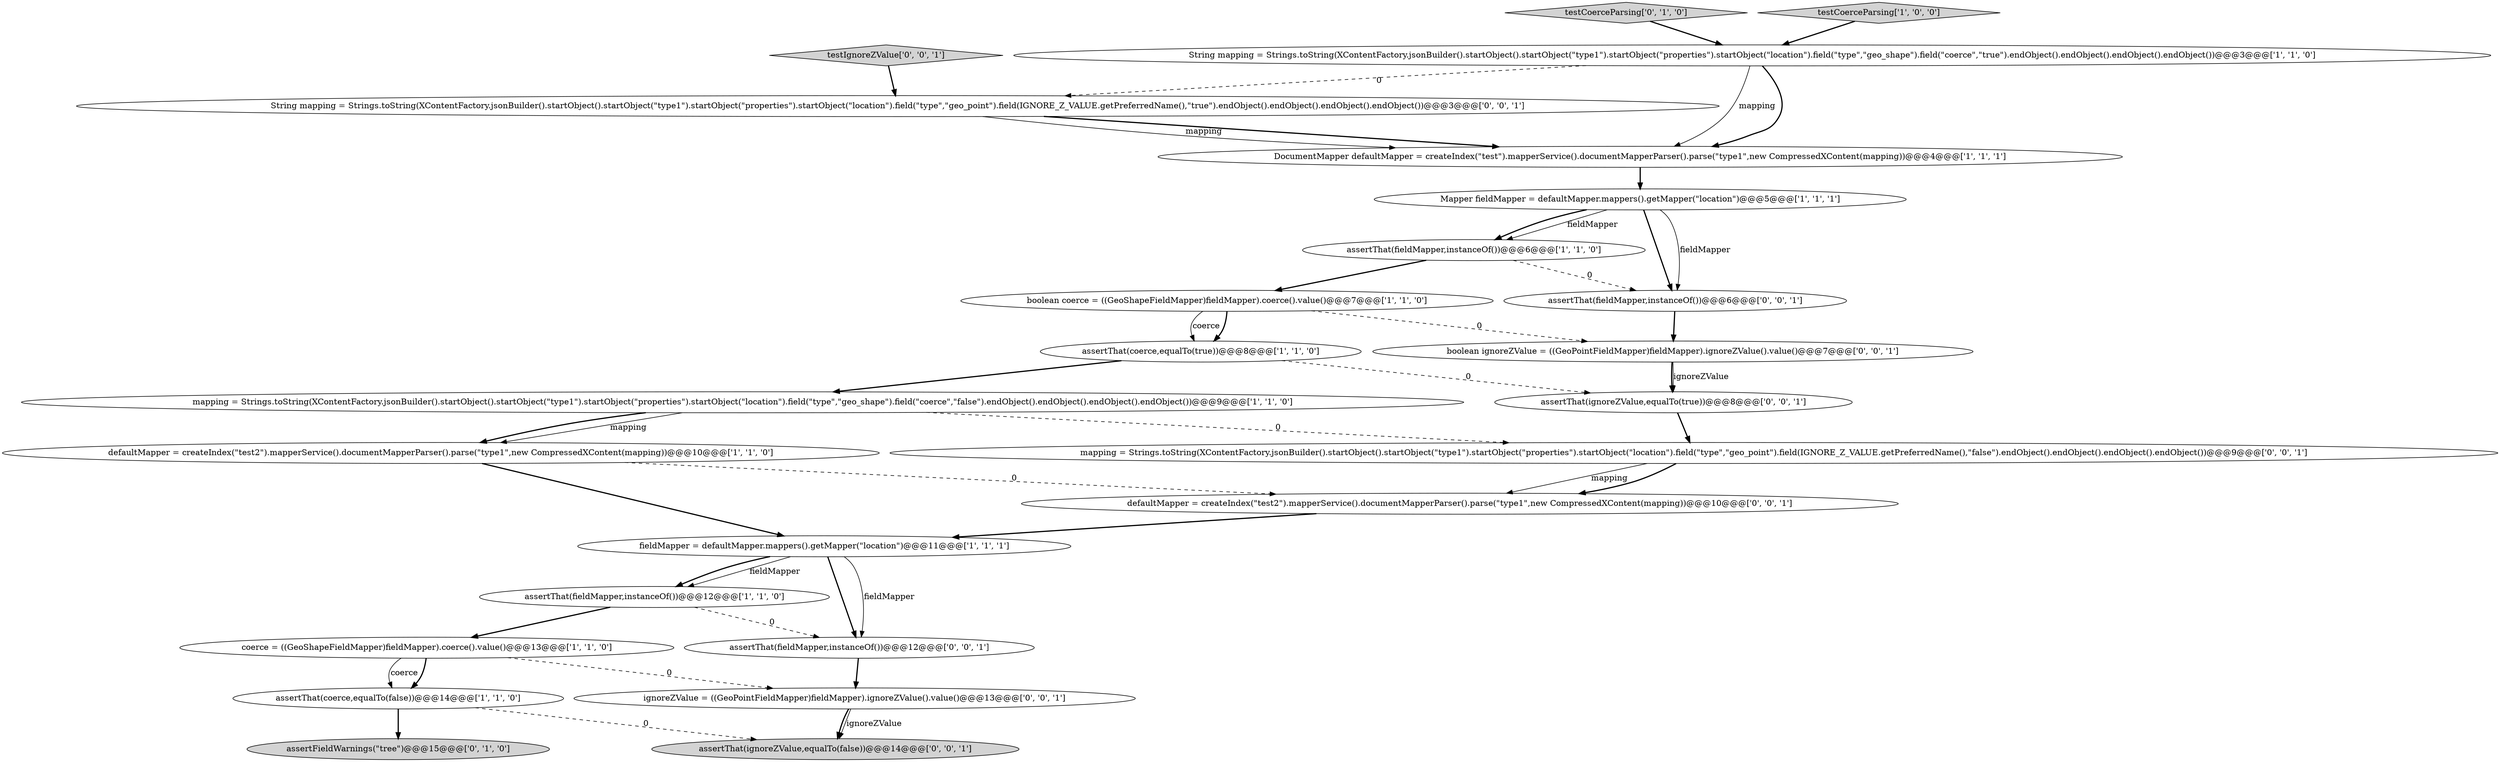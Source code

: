 digraph {
4 [style = filled, label = "assertThat(coerce,equalTo(false))@@@14@@@['1', '1', '0']", fillcolor = white, shape = ellipse image = "AAA0AAABBB1BBB"];
13 [style = filled, label = "testCoerceParsing['0', '1', '0']", fillcolor = lightgray, shape = diamond image = "AAA0AAABBB2BBB"];
18 [style = filled, label = "defaultMapper = createIndex(\"test2\").mapperService().documentMapperParser().parse(\"type1\",new CompressedXContent(mapping))@@@10@@@['0', '0', '1']", fillcolor = white, shape = ellipse image = "AAA0AAABBB3BBB"];
10 [style = filled, label = "String mapping = Strings.toString(XContentFactory.jsonBuilder().startObject().startObject(\"type1\").startObject(\"properties\").startObject(\"location\").field(\"type\",\"geo_shape\").field(\"coerce\",\"true\").endObject().endObject().endObject().endObject())@@@3@@@['1', '1', '0']", fillcolor = white, shape = ellipse image = "AAA0AAABBB1BBB"];
5 [style = filled, label = "boolean coerce = ((GeoShapeFieldMapper)fieldMapper).coerce().value()@@@7@@@['1', '1', '0']", fillcolor = white, shape = ellipse image = "AAA0AAABBB1BBB"];
24 [style = filled, label = "ignoreZValue = ((GeoPointFieldMapper)fieldMapper).ignoreZValue().value()@@@13@@@['0', '0', '1']", fillcolor = white, shape = ellipse image = "AAA0AAABBB3BBB"];
15 [style = filled, label = "String mapping = Strings.toString(XContentFactory.jsonBuilder().startObject().startObject(\"type1\").startObject(\"properties\").startObject(\"location\").field(\"type\",\"geo_point\").field(IGNORE_Z_VALUE.getPreferredName(),\"true\").endObject().endObject().endObject().endObject())@@@3@@@['0', '0', '1']", fillcolor = white, shape = ellipse image = "AAA0AAABBB3BBB"];
14 [style = filled, label = "assertFieldWarnings(\"tree\")@@@15@@@['0', '1', '0']", fillcolor = lightgray, shape = ellipse image = "AAA1AAABBB2BBB"];
20 [style = filled, label = "boolean ignoreZValue = ((GeoPointFieldMapper)fieldMapper).ignoreZValue().value()@@@7@@@['0', '0', '1']", fillcolor = white, shape = ellipse image = "AAA0AAABBB3BBB"];
23 [style = filled, label = "assertThat(ignoreZValue,equalTo(true))@@@8@@@['0', '0', '1']", fillcolor = white, shape = ellipse image = "AAA0AAABBB3BBB"];
0 [style = filled, label = "assertThat(coerce,equalTo(true))@@@8@@@['1', '1', '0']", fillcolor = white, shape = ellipse image = "AAA0AAABBB1BBB"];
8 [style = filled, label = "Mapper fieldMapper = defaultMapper.mappers().getMapper(\"location\")@@@5@@@['1', '1', '1']", fillcolor = white, shape = ellipse image = "AAA0AAABBB1BBB"];
16 [style = filled, label = "assertThat(fieldMapper,instanceOf())@@@12@@@['0', '0', '1']", fillcolor = white, shape = ellipse image = "AAA0AAABBB3BBB"];
1 [style = filled, label = "testCoerceParsing['1', '0', '0']", fillcolor = lightgray, shape = diamond image = "AAA0AAABBB1BBB"];
9 [style = filled, label = "defaultMapper = createIndex(\"test2\").mapperService().documentMapperParser().parse(\"type1\",new CompressedXContent(mapping))@@@10@@@['1', '1', '0']", fillcolor = white, shape = ellipse image = "AAA0AAABBB1BBB"];
17 [style = filled, label = "assertThat(ignoreZValue,equalTo(false))@@@14@@@['0', '0', '1']", fillcolor = lightgray, shape = ellipse image = "AAA0AAABBB3BBB"];
7 [style = filled, label = "fieldMapper = defaultMapper.mappers().getMapper(\"location\")@@@11@@@['1', '1', '1']", fillcolor = white, shape = ellipse image = "AAA0AAABBB1BBB"];
6 [style = filled, label = "assertThat(fieldMapper,instanceOf())@@@6@@@['1', '1', '0']", fillcolor = white, shape = ellipse image = "AAA0AAABBB1BBB"];
19 [style = filled, label = "testIgnoreZValue['0', '0', '1']", fillcolor = lightgray, shape = diamond image = "AAA0AAABBB3BBB"];
21 [style = filled, label = "mapping = Strings.toString(XContentFactory.jsonBuilder().startObject().startObject(\"type1\").startObject(\"properties\").startObject(\"location\").field(\"type\",\"geo_point\").field(IGNORE_Z_VALUE.getPreferredName(),\"false\").endObject().endObject().endObject().endObject())@@@9@@@['0', '0', '1']", fillcolor = white, shape = ellipse image = "AAA0AAABBB3BBB"];
12 [style = filled, label = "coerce = ((GeoShapeFieldMapper)fieldMapper).coerce().value()@@@13@@@['1', '1', '0']", fillcolor = white, shape = ellipse image = "AAA0AAABBB1BBB"];
22 [style = filled, label = "assertThat(fieldMapper,instanceOf())@@@6@@@['0', '0', '1']", fillcolor = white, shape = ellipse image = "AAA0AAABBB3BBB"];
2 [style = filled, label = "mapping = Strings.toString(XContentFactory.jsonBuilder().startObject().startObject(\"type1\").startObject(\"properties\").startObject(\"location\").field(\"type\",\"geo_shape\").field(\"coerce\",\"false\").endObject().endObject().endObject().endObject())@@@9@@@['1', '1', '0']", fillcolor = white, shape = ellipse image = "AAA0AAABBB1BBB"];
11 [style = filled, label = "DocumentMapper defaultMapper = createIndex(\"test\").mapperService().documentMapperParser().parse(\"type1\",new CompressedXContent(mapping))@@@4@@@['1', '1', '1']", fillcolor = white, shape = ellipse image = "AAA0AAABBB1BBB"];
3 [style = filled, label = "assertThat(fieldMapper,instanceOf())@@@12@@@['1', '1', '0']", fillcolor = white, shape = ellipse image = "AAA0AAABBB1BBB"];
9->18 [style = dashed, label="0"];
8->22 [style = solid, label="fieldMapper"];
8->6 [style = solid, label="fieldMapper"];
20->23 [style = bold, label=""];
16->24 [style = bold, label=""];
7->16 [style = solid, label="fieldMapper"];
7->3 [style = solid, label="fieldMapper"];
1->10 [style = bold, label=""];
18->7 [style = bold, label=""];
3->16 [style = dashed, label="0"];
12->4 [style = bold, label=""];
7->16 [style = bold, label=""];
24->17 [style = bold, label=""];
19->15 [style = bold, label=""];
4->17 [style = dashed, label="0"];
10->11 [style = bold, label=""];
8->6 [style = bold, label=""];
22->20 [style = bold, label=""];
6->22 [style = dashed, label="0"];
10->15 [style = dashed, label="0"];
12->24 [style = dashed, label="0"];
7->3 [style = bold, label=""];
2->9 [style = solid, label="mapping"];
23->21 [style = bold, label=""];
2->9 [style = bold, label=""];
12->4 [style = solid, label="coerce"];
5->0 [style = bold, label=""];
0->23 [style = dashed, label="0"];
15->11 [style = bold, label=""];
3->12 [style = bold, label=""];
11->8 [style = bold, label=""];
21->18 [style = solid, label="mapping"];
21->18 [style = bold, label=""];
15->11 [style = solid, label="mapping"];
8->22 [style = bold, label=""];
5->20 [style = dashed, label="0"];
6->5 [style = bold, label=""];
4->14 [style = bold, label=""];
20->23 [style = solid, label="ignoreZValue"];
2->21 [style = dashed, label="0"];
0->2 [style = bold, label=""];
13->10 [style = bold, label=""];
24->17 [style = solid, label="ignoreZValue"];
5->0 [style = solid, label="coerce"];
10->11 [style = solid, label="mapping"];
9->7 [style = bold, label=""];
}
